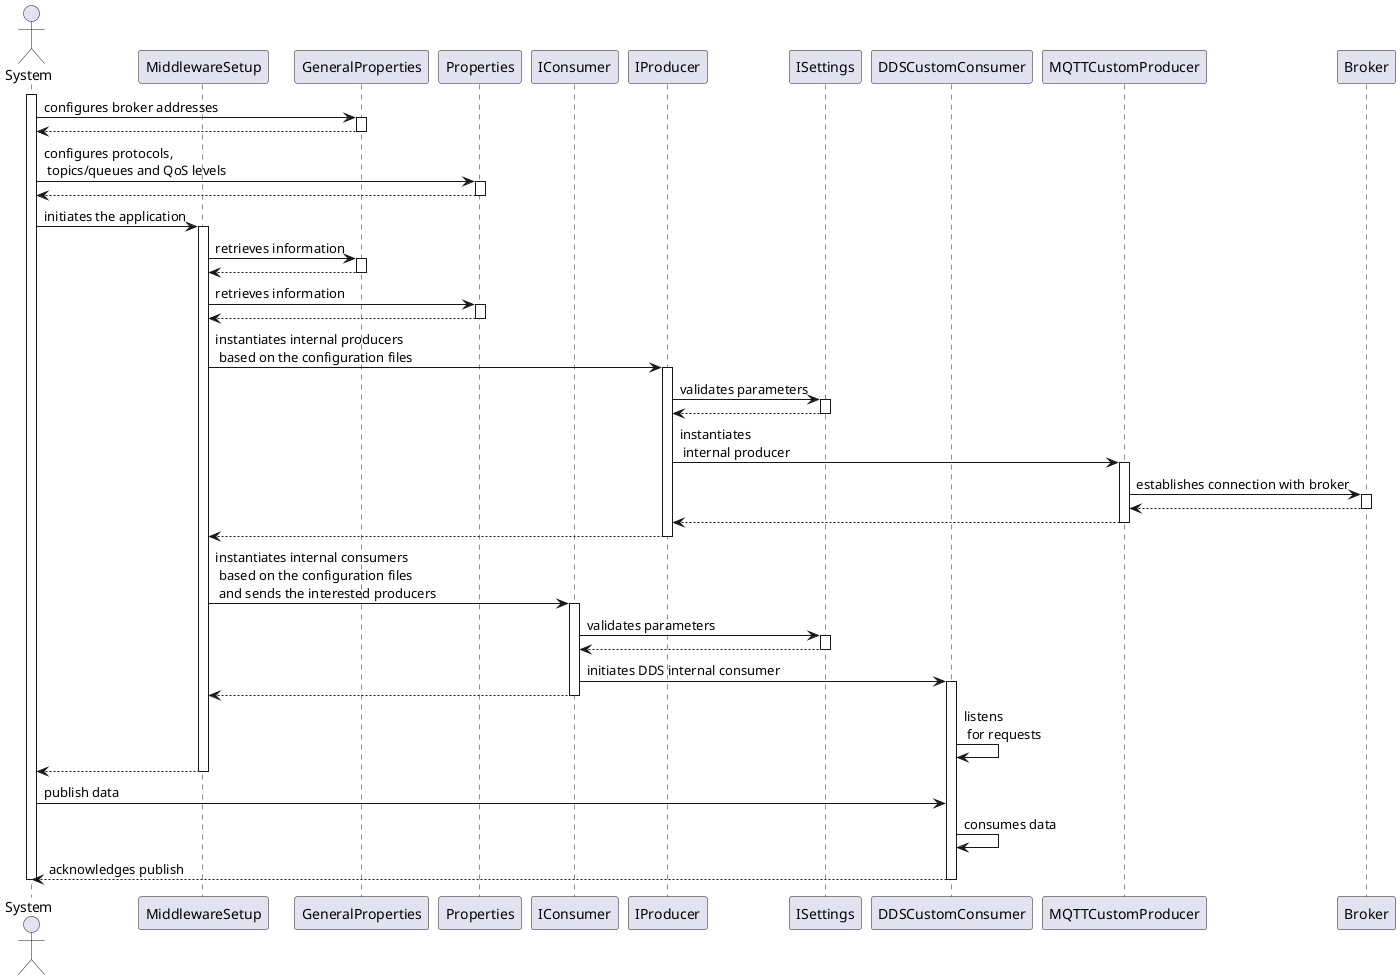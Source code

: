@startuml

actor System as usr
participant MiddlewareSetup as ms
participant GeneralProperties as gp
participant Properties as p
participant IConsumer as ic
participant IProducer as ip
participant ISettings as ise
participant "DDSCustomConsumer" as dds
participant MQTTCustomProducer as mqtt
participant Broker as b

activate usr
usr -> gp : configures broker addresses
activate gp
gp --> usr
deactivate gp
usr -> p : configures protocols, \n topics/queues and QoS levels
activate p
p --> usr
deactivate p
usr -> ms : initiates the application
activate ms
ms -> gp : retrieves information
activate gp
gp --> ms
deactivate gp
ms -> p : retrieves information
activate p
p --> ms
deactivate p
ms -> ip : instantiates internal producers \n based on the configuration files
activate ip
ip -> ise : validates parameters
activate ise
ise --> ip
deactivate ise
ip -> mqtt : instantiates \n internal producer
activate mqtt
mqtt -> b : establishes connection with broker
activate b
b --> mqtt
deactivate b
mqtt --> ip
deactivate mqtt
ip --> ms
deactivate ip
ms -> ic : instantiates internal consumers \n based on the configuration files \n and sends the interested producers
activate ic
ic -> ise : validates parameters
activate ise
ise --> ic
deactivate ise
ic -> dds : initiates DDS internal consumer
activate dds
ic --> ms
deactivate ic
dds -> dds : listens \n for requests
deactivate ic
ms --> usr
deactivate ms
usr -> dds : publish data
dds -> dds : consumes data
dds --> usr : acknowledges publish
deactivate dds
deactivate usr

@enduml